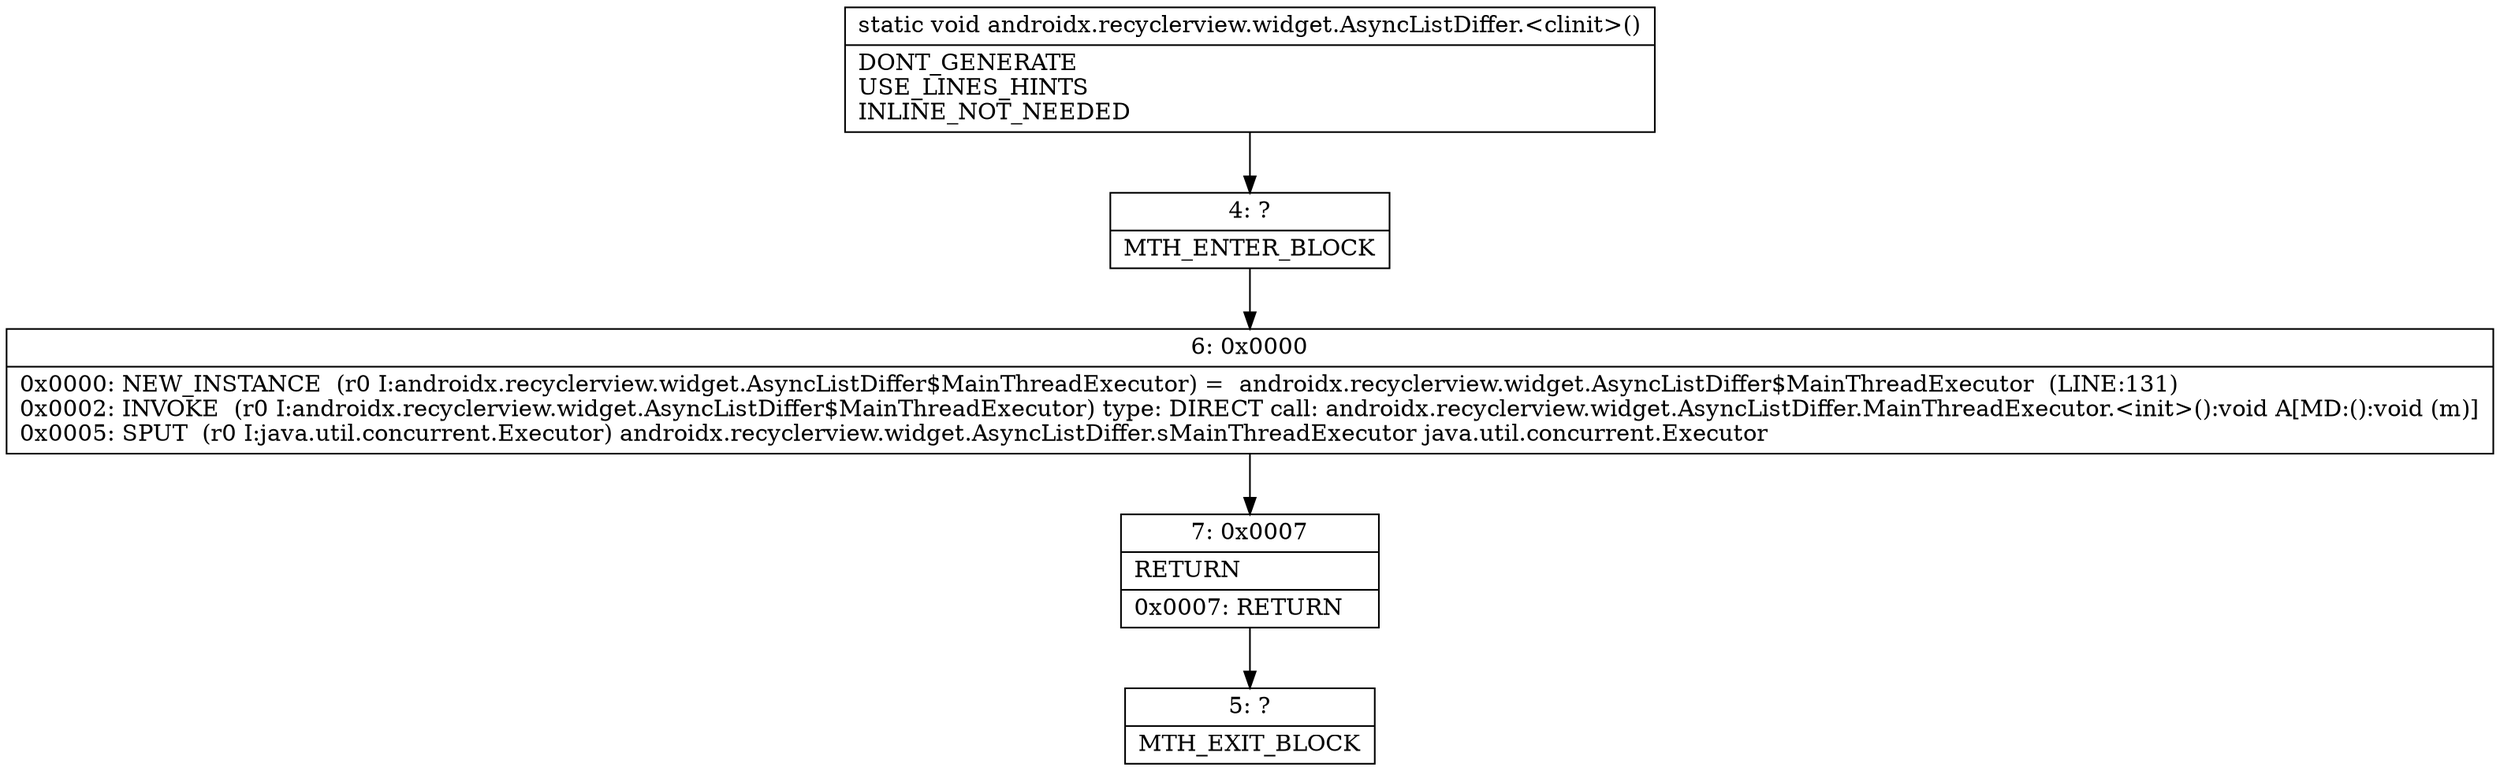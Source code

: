 digraph "CFG forandroidx.recyclerview.widget.AsyncListDiffer.\<clinit\>()V" {
Node_4 [shape=record,label="{4\:\ ?|MTH_ENTER_BLOCK\l}"];
Node_6 [shape=record,label="{6\:\ 0x0000|0x0000: NEW_INSTANCE  (r0 I:androidx.recyclerview.widget.AsyncListDiffer$MainThreadExecutor) =  androidx.recyclerview.widget.AsyncListDiffer$MainThreadExecutor  (LINE:131)\l0x0002: INVOKE  (r0 I:androidx.recyclerview.widget.AsyncListDiffer$MainThreadExecutor) type: DIRECT call: androidx.recyclerview.widget.AsyncListDiffer.MainThreadExecutor.\<init\>():void A[MD:():void (m)]\l0x0005: SPUT  (r0 I:java.util.concurrent.Executor) androidx.recyclerview.widget.AsyncListDiffer.sMainThreadExecutor java.util.concurrent.Executor \l}"];
Node_7 [shape=record,label="{7\:\ 0x0007|RETURN\l|0x0007: RETURN   \l}"];
Node_5 [shape=record,label="{5\:\ ?|MTH_EXIT_BLOCK\l}"];
MethodNode[shape=record,label="{static void androidx.recyclerview.widget.AsyncListDiffer.\<clinit\>()  | DONT_GENERATE\lUSE_LINES_HINTS\lINLINE_NOT_NEEDED\l}"];
MethodNode -> Node_4;Node_4 -> Node_6;
Node_6 -> Node_7;
Node_7 -> Node_5;
}

